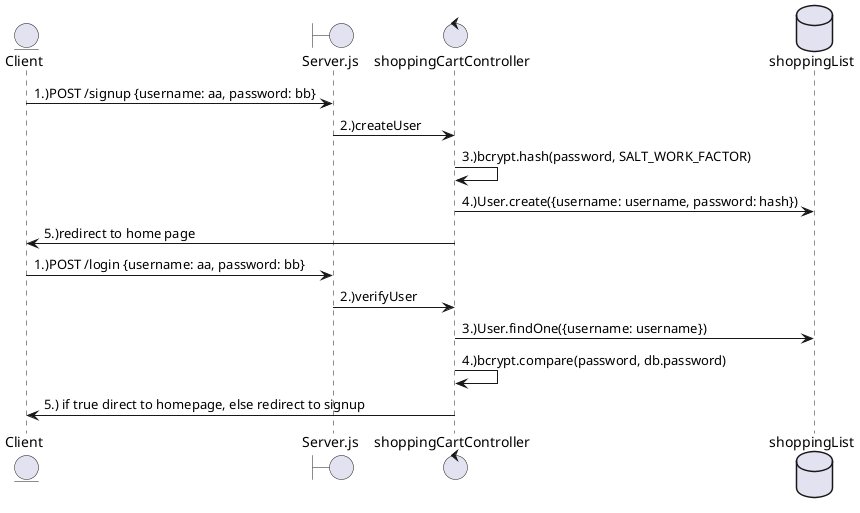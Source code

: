 @startuml Hello
entity Client 
boundary Server.js
control shoppingCartController
database shoppingList



Client -> Server.js : 1.)POST /signup {username: aa, password: bb}
Server.js -> shoppingCartController  : 2.)createUser
shoppingCartController -> shoppingCartController : 3.)bcrypt.hash(password, SALT_WORK_FACTOR)
shoppingCartController -> shoppingList : 4.)User.create({username: username, password: hash})
Client <- shoppingCartController : 5.)redirect to home page

Client -> Server.js : 1.)POST /login {username: aa, password: bb} 
Server.js -> shoppingCartController : 2.)verifyUser
shoppingCartController -> shoppingList: 3.)User.findOne({username: username})
shoppingCartController -> shoppingCartController: 4.)bcrypt.compare(password, db.password)
Client <- shoppingCartController: 5.) if true direct to homepage, else redirect to signup 
@enduml